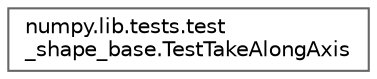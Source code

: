 digraph "Graphical Class Hierarchy"
{
 // LATEX_PDF_SIZE
  bgcolor="transparent";
  edge [fontname=Helvetica,fontsize=10,labelfontname=Helvetica,labelfontsize=10];
  node [fontname=Helvetica,fontsize=10,shape=box,height=0.2,width=0.4];
  rankdir="LR";
  Node0 [id="Node000000",label="numpy.lib.tests.test\l_shape_base.TestTakeAlongAxis",height=0.2,width=0.4,color="grey40", fillcolor="white", style="filled",URL="$df/dd7/classnumpy_1_1lib_1_1tests_1_1test__shape__base_1_1TestTakeAlongAxis.html",tooltip=" "];
}
